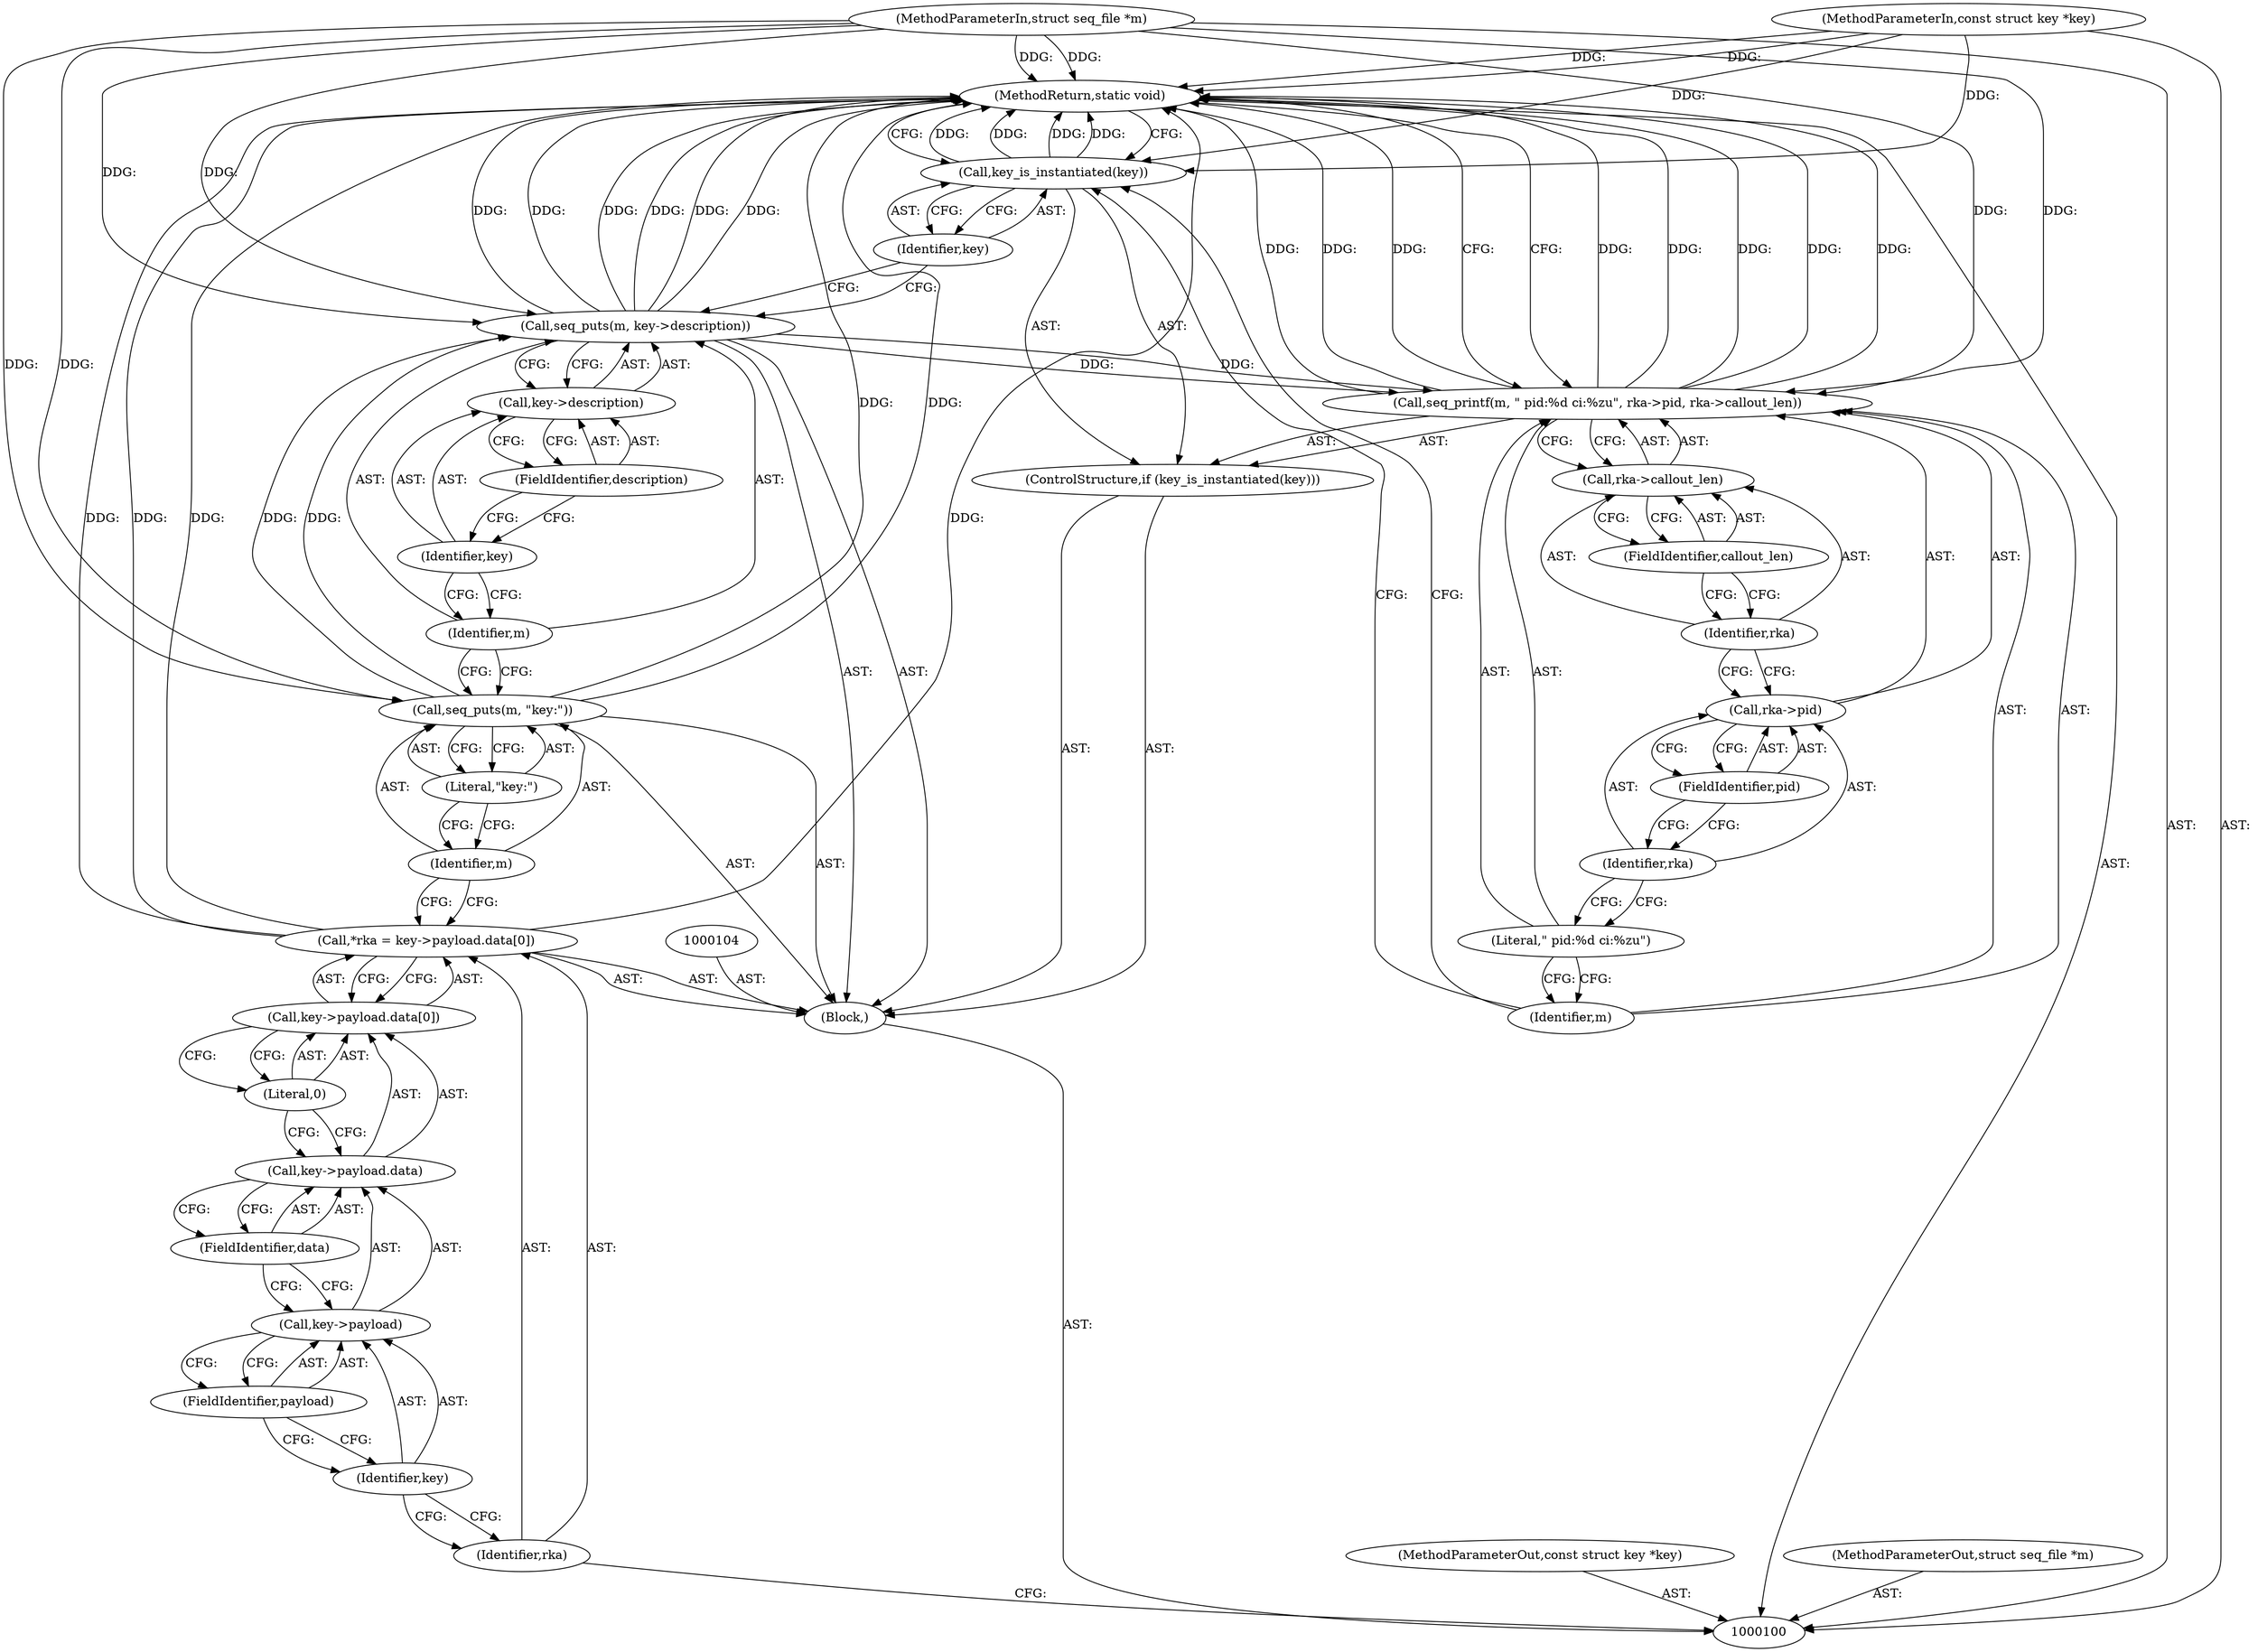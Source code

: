 digraph "1_linux_363b02dab09b3226f3bd1420dad9c72b79a42a76_15" {
"1000134" [label="(MethodReturn,static void)"];
"1000101" [label="(MethodParameterIn,const struct key *key)"];
"1000179" [label="(MethodParameterOut,const struct key *key)"];
"1000102" [label="(MethodParameterIn,struct seq_file *m)"];
"1000180" [label="(MethodParameterOut,struct seq_file *m)"];
"1000103" [label="(Block,)"];
"1000105" [label="(Call,*rka = key->payload.data[0])"];
"1000106" [label="(Identifier,rka)"];
"1000107" [label="(Call,key->payload.data[0])"];
"1000108" [label="(Call,key->payload.data)"];
"1000109" [label="(Call,key->payload)"];
"1000110" [label="(Identifier,key)"];
"1000111" [label="(FieldIdentifier,payload)"];
"1000112" [label="(FieldIdentifier,data)"];
"1000113" [label="(Literal,0)"];
"1000115" [label="(Identifier,m)"];
"1000116" [label="(Literal,\"key:\")"];
"1000114" [label="(Call,seq_puts(m, \"key:\"))"];
"1000118" [label="(Identifier,m)"];
"1000119" [label="(Call,key->description)"];
"1000120" [label="(Identifier,key)"];
"1000121" [label="(FieldIdentifier,description)"];
"1000117" [label="(Call,seq_puts(m, key->description))"];
"1000122" [label="(ControlStructure,if (key_is_instantiated(key)))"];
"1000124" [label="(Identifier,key)"];
"1000123" [label="(Call,key_is_instantiated(key))"];
"1000126" [label="(Identifier,m)"];
"1000127" [label="(Literal,\" pid:%d ci:%zu\")"];
"1000125" [label="(Call,seq_printf(m, \" pid:%d ci:%zu\", rka->pid, rka->callout_len))"];
"1000128" [label="(Call,rka->pid)"];
"1000129" [label="(Identifier,rka)"];
"1000130" [label="(FieldIdentifier,pid)"];
"1000131" [label="(Call,rka->callout_len)"];
"1000132" [label="(Identifier,rka)"];
"1000133" [label="(FieldIdentifier,callout_len)"];
"1000134" -> "1000100"  [label="AST: "];
"1000134" -> "1000125"  [label="CFG: "];
"1000134" -> "1000123"  [label="CFG: "];
"1000117" -> "1000134"  [label="DDG: "];
"1000117" -> "1000134"  [label="DDG: "];
"1000117" -> "1000134"  [label="DDG: "];
"1000125" -> "1000134"  [label="DDG: "];
"1000125" -> "1000134"  [label="DDG: "];
"1000125" -> "1000134"  [label="DDG: "];
"1000125" -> "1000134"  [label="DDG: "];
"1000105" -> "1000134"  [label="DDG: "];
"1000105" -> "1000134"  [label="DDG: "];
"1000114" -> "1000134"  [label="DDG: "];
"1000123" -> "1000134"  [label="DDG: "];
"1000123" -> "1000134"  [label="DDG: "];
"1000102" -> "1000134"  [label="DDG: "];
"1000101" -> "1000134"  [label="DDG: "];
"1000101" -> "1000100"  [label="AST: "];
"1000101" -> "1000134"  [label="DDG: "];
"1000101" -> "1000123"  [label="DDG: "];
"1000179" -> "1000100"  [label="AST: "];
"1000102" -> "1000100"  [label="AST: "];
"1000102" -> "1000134"  [label="DDG: "];
"1000102" -> "1000114"  [label="DDG: "];
"1000102" -> "1000117"  [label="DDG: "];
"1000102" -> "1000125"  [label="DDG: "];
"1000180" -> "1000100"  [label="AST: "];
"1000103" -> "1000100"  [label="AST: "];
"1000104" -> "1000103"  [label="AST: "];
"1000105" -> "1000103"  [label="AST: "];
"1000114" -> "1000103"  [label="AST: "];
"1000117" -> "1000103"  [label="AST: "];
"1000122" -> "1000103"  [label="AST: "];
"1000105" -> "1000103"  [label="AST: "];
"1000105" -> "1000107"  [label="CFG: "];
"1000106" -> "1000105"  [label="AST: "];
"1000107" -> "1000105"  [label="AST: "];
"1000115" -> "1000105"  [label="CFG: "];
"1000105" -> "1000134"  [label="DDG: "];
"1000105" -> "1000134"  [label="DDG: "];
"1000106" -> "1000105"  [label="AST: "];
"1000106" -> "1000100"  [label="CFG: "];
"1000110" -> "1000106"  [label="CFG: "];
"1000107" -> "1000105"  [label="AST: "];
"1000107" -> "1000113"  [label="CFG: "];
"1000108" -> "1000107"  [label="AST: "];
"1000113" -> "1000107"  [label="AST: "];
"1000105" -> "1000107"  [label="CFG: "];
"1000108" -> "1000107"  [label="AST: "];
"1000108" -> "1000112"  [label="CFG: "];
"1000109" -> "1000108"  [label="AST: "];
"1000112" -> "1000108"  [label="AST: "];
"1000113" -> "1000108"  [label="CFG: "];
"1000109" -> "1000108"  [label="AST: "];
"1000109" -> "1000111"  [label="CFG: "];
"1000110" -> "1000109"  [label="AST: "];
"1000111" -> "1000109"  [label="AST: "];
"1000112" -> "1000109"  [label="CFG: "];
"1000110" -> "1000109"  [label="AST: "];
"1000110" -> "1000106"  [label="CFG: "];
"1000111" -> "1000110"  [label="CFG: "];
"1000111" -> "1000109"  [label="AST: "];
"1000111" -> "1000110"  [label="CFG: "];
"1000109" -> "1000111"  [label="CFG: "];
"1000112" -> "1000108"  [label="AST: "];
"1000112" -> "1000109"  [label="CFG: "];
"1000108" -> "1000112"  [label="CFG: "];
"1000113" -> "1000107"  [label="AST: "];
"1000113" -> "1000108"  [label="CFG: "];
"1000107" -> "1000113"  [label="CFG: "];
"1000115" -> "1000114"  [label="AST: "];
"1000115" -> "1000105"  [label="CFG: "];
"1000116" -> "1000115"  [label="CFG: "];
"1000116" -> "1000114"  [label="AST: "];
"1000116" -> "1000115"  [label="CFG: "];
"1000114" -> "1000116"  [label="CFG: "];
"1000114" -> "1000103"  [label="AST: "];
"1000114" -> "1000116"  [label="CFG: "];
"1000115" -> "1000114"  [label="AST: "];
"1000116" -> "1000114"  [label="AST: "];
"1000118" -> "1000114"  [label="CFG: "];
"1000114" -> "1000134"  [label="DDG: "];
"1000102" -> "1000114"  [label="DDG: "];
"1000114" -> "1000117"  [label="DDG: "];
"1000118" -> "1000117"  [label="AST: "];
"1000118" -> "1000114"  [label="CFG: "];
"1000120" -> "1000118"  [label="CFG: "];
"1000119" -> "1000117"  [label="AST: "];
"1000119" -> "1000121"  [label="CFG: "];
"1000120" -> "1000119"  [label="AST: "];
"1000121" -> "1000119"  [label="AST: "];
"1000117" -> "1000119"  [label="CFG: "];
"1000120" -> "1000119"  [label="AST: "];
"1000120" -> "1000118"  [label="CFG: "];
"1000121" -> "1000120"  [label="CFG: "];
"1000121" -> "1000119"  [label="AST: "];
"1000121" -> "1000120"  [label="CFG: "];
"1000119" -> "1000121"  [label="CFG: "];
"1000117" -> "1000103"  [label="AST: "];
"1000117" -> "1000119"  [label="CFG: "];
"1000118" -> "1000117"  [label="AST: "];
"1000119" -> "1000117"  [label="AST: "];
"1000124" -> "1000117"  [label="CFG: "];
"1000117" -> "1000134"  [label="DDG: "];
"1000117" -> "1000134"  [label="DDG: "];
"1000117" -> "1000134"  [label="DDG: "];
"1000114" -> "1000117"  [label="DDG: "];
"1000102" -> "1000117"  [label="DDG: "];
"1000117" -> "1000125"  [label="DDG: "];
"1000122" -> "1000103"  [label="AST: "];
"1000123" -> "1000122"  [label="AST: "];
"1000125" -> "1000122"  [label="AST: "];
"1000124" -> "1000123"  [label="AST: "];
"1000124" -> "1000117"  [label="CFG: "];
"1000123" -> "1000124"  [label="CFG: "];
"1000123" -> "1000122"  [label="AST: "];
"1000123" -> "1000124"  [label="CFG: "];
"1000124" -> "1000123"  [label="AST: "];
"1000126" -> "1000123"  [label="CFG: "];
"1000134" -> "1000123"  [label="CFG: "];
"1000123" -> "1000134"  [label="DDG: "];
"1000123" -> "1000134"  [label="DDG: "];
"1000101" -> "1000123"  [label="DDG: "];
"1000126" -> "1000125"  [label="AST: "];
"1000126" -> "1000123"  [label="CFG: "];
"1000127" -> "1000126"  [label="CFG: "];
"1000127" -> "1000125"  [label="AST: "];
"1000127" -> "1000126"  [label="CFG: "];
"1000129" -> "1000127"  [label="CFG: "];
"1000125" -> "1000122"  [label="AST: "];
"1000125" -> "1000131"  [label="CFG: "];
"1000126" -> "1000125"  [label="AST: "];
"1000127" -> "1000125"  [label="AST: "];
"1000128" -> "1000125"  [label="AST: "];
"1000131" -> "1000125"  [label="AST: "];
"1000134" -> "1000125"  [label="CFG: "];
"1000125" -> "1000134"  [label="DDG: "];
"1000125" -> "1000134"  [label="DDG: "];
"1000125" -> "1000134"  [label="DDG: "];
"1000125" -> "1000134"  [label="DDG: "];
"1000117" -> "1000125"  [label="DDG: "];
"1000102" -> "1000125"  [label="DDG: "];
"1000128" -> "1000125"  [label="AST: "];
"1000128" -> "1000130"  [label="CFG: "];
"1000129" -> "1000128"  [label="AST: "];
"1000130" -> "1000128"  [label="AST: "];
"1000132" -> "1000128"  [label="CFG: "];
"1000129" -> "1000128"  [label="AST: "];
"1000129" -> "1000127"  [label="CFG: "];
"1000130" -> "1000129"  [label="CFG: "];
"1000130" -> "1000128"  [label="AST: "];
"1000130" -> "1000129"  [label="CFG: "];
"1000128" -> "1000130"  [label="CFG: "];
"1000131" -> "1000125"  [label="AST: "];
"1000131" -> "1000133"  [label="CFG: "];
"1000132" -> "1000131"  [label="AST: "];
"1000133" -> "1000131"  [label="AST: "];
"1000125" -> "1000131"  [label="CFG: "];
"1000132" -> "1000131"  [label="AST: "];
"1000132" -> "1000128"  [label="CFG: "];
"1000133" -> "1000132"  [label="CFG: "];
"1000133" -> "1000131"  [label="AST: "];
"1000133" -> "1000132"  [label="CFG: "];
"1000131" -> "1000133"  [label="CFG: "];
}
